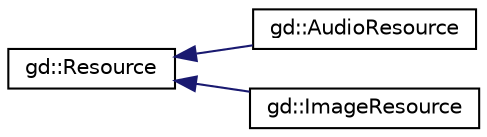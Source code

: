 digraph "Graphical Class Hierarchy"
{
  edge [fontname="Helvetica",fontsize="10",labelfontname="Helvetica",labelfontsize="10"];
  node [fontname="Helvetica",fontsize="10",shape=record];
  rankdir="LR";
  Node1 [label="gd::Resource",height=0.2,width=0.4,color="black", fillcolor="white", style="filled",URL="$classgd_1_1_resource.html",tooltip="Base class to describe a resource used by a game. "];
  Node1 -> Node2 [dir="back",color="midnightblue",fontsize="10",style="solid",fontname="Helvetica"];
  Node2 [label="gd::AudioResource",height=0.2,width=0.4,color="black", fillcolor="white", style="filled",URL="$classgd_1_1_audio_resource.html",tooltip="Describe an audio file used by a project. "];
  Node1 -> Node3 [dir="back",color="midnightblue",fontsize="10",style="solid",fontname="Helvetica"];
  Node3 [label="gd::ImageResource",height=0.2,width=0.4,color="black", fillcolor="white", style="filled",URL="$classgd_1_1_image_resource.html",tooltip="Describe an image/texture used by a project. "];
}
